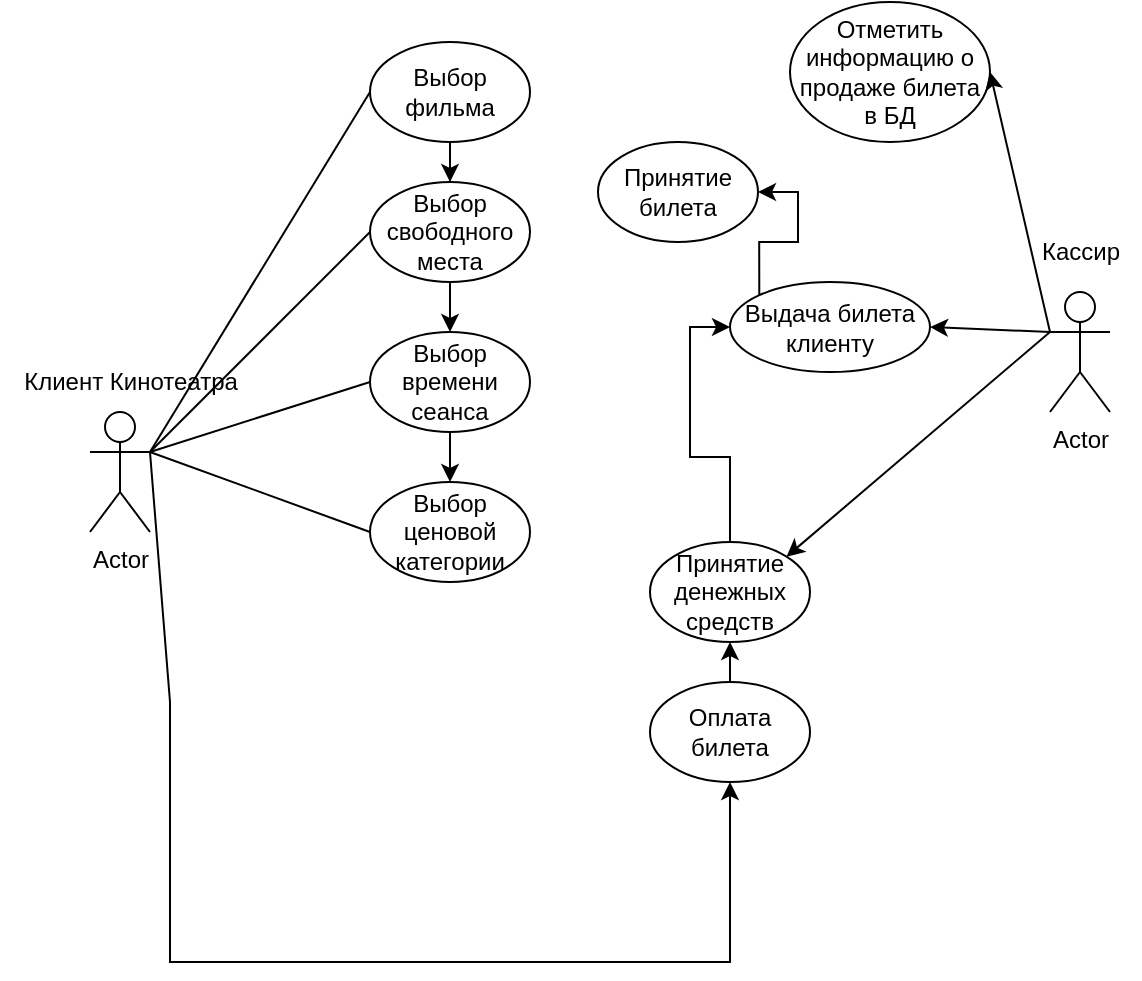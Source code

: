 <mxfile version="21.0.6"><diagram name="Страница 1" id="0wyTduVpvez7c2bvPvZI"><mxGraphModel dx="1633" dy="766" grid="1" gridSize="10" guides="1" tooltips="1" connect="1" arrows="1" fold="1" page="1" pageScale="1" pageWidth="827" pageHeight="1169" math="0" shadow="0"><root><mxCell id="0"/><mxCell id="1" parent="0"/><mxCell id="wm5ADy7CmFCj3qTbaUez-1" value="Actor" style="shape=umlActor;verticalLabelPosition=bottom;verticalAlign=top;html=1;outlineConnect=0;" vertex="1" parent="1"><mxGeometry x="120" y="385" width="30" height="60" as="geometry"/></mxCell><mxCell id="wm5ADy7CmFCj3qTbaUez-2" value="Клиент Кинотеатра" style="text;html=1;align=center;verticalAlign=middle;resizable=0;points=[];autosize=1;strokeColor=none;fillColor=none;" vertex="1" parent="1"><mxGeometry x="75" y="355" width="130" height="30" as="geometry"/></mxCell><mxCell id="wm5ADy7CmFCj3qTbaUez-3" value="Actor" style="shape=umlActor;verticalLabelPosition=bottom;verticalAlign=top;html=1;outlineConnect=0;" vertex="1" parent="1"><mxGeometry x="600" y="325" width="30" height="60" as="geometry"/></mxCell><mxCell id="wm5ADy7CmFCj3qTbaUez-4" value="Кассир" style="text;html=1;align=center;verticalAlign=middle;resizable=0;points=[];autosize=1;strokeColor=none;fillColor=none;" vertex="1" parent="1"><mxGeometry x="585" y="290" width="60" height="30" as="geometry"/></mxCell><mxCell id="wm5ADy7CmFCj3qTbaUez-11" style="edgeStyle=orthogonalEdgeStyle;rounded=0;orthogonalLoop=1;jettySize=auto;html=1;exitX=0.5;exitY=1;exitDx=0;exitDy=0;" edge="1" parent="1" source="wm5ADy7CmFCj3qTbaUez-5" target="wm5ADy7CmFCj3qTbaUez-7"><mxGeometry relative="1" as="geometry"/></mxCell><mxCell id="wm5ADy7CmFCj3qTbaUez-5" value="Выбор фильма" style="ellipse;whiteSpace=wrap;html=1;" vertex="1" parent="1"><mxGeometry x="260" y="200" width="80" height="50" as="geometry"/></mxCell><mxCell id="wm5ADy7CmFCj3qTbaUez-12" style="edgeStyle=orthogonalEdgeStyle;rounded=0;orthogonalLoop=1;jettySize=auto;html=1;exitX=0.5;exitY=1;exitDx=0;exitDy=0;entryX=0.5;entryY=0;entryDx=0;entryDy=0;" edge="1" parent="1" source="wm5ADy7CmFCj3qTbaUez-7" target="wm5ADy7CmFCj3qTbaUez-8"><mxGeometry relative="1" as="geometry"/></mxCell><mxCell id="wm5ADy7CmFCj3qTbaUez-7" value="Выбор свободного места" style="ellipse;whiteSpace=wrap;html=1;" vertex="1" parent="1"><mxGeometry x="260" y="270" width="80" height="50" as="geometry"/></mxCell><mxCell id="wm5ADy7CmFCj3qTbaUez-13" style="edgeStyle=orthogonalEdgeStyle;rounded=0;orthogonalLoop=1;jettySize=auto;html=1;exitX=0.5;exitY=1;exitDx=0;exitDy=0;entryX=0.5;entryY=0;entryDx=0;entryDy=0;" edge="1" parent="1" source="wm5ADy7CmFCj3qTbaUez-8" target="wm5ADy7CmFCj3qTbaUez-9"><mxGeometry relative="1" as="geometry"/></mxCell><mxCell id="wm5ADy7CmFCj3qTbaUez-8" value="Выбор времени сеанса" style="ellipse;whiteSpace=wrap;html=1;" vertex="1" parent="1"><mxGeometry x="260" y="345" width="80" height="50" as="geometry"/></mxCell><mxCell id="wm5ADy7CmFCj3qTbaUez-9" value="Выбор ценовой категории" style="ellipse;whiteSpace=wrap;html=1;" vertex="1" parent="1"><mxGeometry x="260" y="420" width="80" height="50" as="geometry"/></mxCell><mxCell id="wm5ADy7CmFCj3qTbaUez-15" value="" style="endArrow=none;html=1;rounded=1;exitX=1;exitY=0.333;exitDx=0;exitDy=0;exitPerimeter=0;entryX=0;entryY=0.5;entryDx=0;entryDy=0;" edge="1" parent="1" source="wm5ADy7CmFCj3qTbaUez-1" target="wm5ADy7CmFCj3qTbaUez-5"><mxGeometry width="50" height="50" relative="1" as="geometry"><mxPoint x="220" y="370" as="sourcePoint"/><mxPoint x="270" y="320" as="targetPoint"/></mxGeometry></mxCell><mxCell id="wm5ADy7CmFCj3qTbaUez-16" value="" style="endArrow=none;html=1;rounded=0;entryX=0;entryY=0.5;entryDx=0;entryDy=0;exitX=1;exitY=0.333;exitDx=0;exitDy=0;exitPerimeter=0;" edge="1" parent="1" source="wm5ADy7CmFCj3qTbaUez-1" target="wm5ADy7CmFCj3qTbaUez-7"><mxGeometry width="50" height="50" relative="1" as="geometry"><mxPoint x="190" y="430" as="sourcePoint"/><mxPoint x="240" y="380" as="targetPoint"/></mxGeometry></mxCell><mxCell id="wm5ADy7CmFCj3qTbaUez-17" value="" style="endArrow=none;html=1;rounded=0;entryX=0;entryY=0.5;entryDx=0;entryDy=0;exitX=1;exitY=0.333;exitDx=0;exitDy=0;exitPerimeter=0;" edge="1" parent="1" source="wm5ADy7CmFCj3qTbaUez-1" target="wm5ADy7CmFCj3qTbaUez-8"><mxGeometry width="50" height="50" relative="1" as="geometry"><mxPoint x="200" y="470" as="sourcePoint"/><mxPoint x="250" y="420" as="targetPoint"/></mxGeometry></mxCell><mxCell id="wm5ADy7CmFCj3qTbaUez-18" value="" style="endArrow=none;html=1;rounded=0;entryX=0;entryY=0.5;entryDx=0;entryDy=0;exitX=1;exitY=0.333;exitDx=0;exitDy=0;exitPerimeter=0;" edge="1" parent="1" source="wm5ADy7CmFCj3qTbaUez-1" target="wm5ADy7CmFCj3qTbaUez-9"><mxGeometry width="50" height="50" relative="1" as="geometry"><mxPoint x="160" y="410" as="sourcePoint"/><mxPoint x="210" y="510" as="targetPoint"/></mxGeometry></mxCell><mxCell id="wm5ADy7CmFCj3qTbaUez-25" style="edgeStyle=orthogonalEdgeStyle;rounded=0;orthogonalLoop=1;jettySize=auto;html=1;exitX=0.5;exitY=0;exitDx=0;exitDy=0;entryX=0.5;entryY=1;entryDx=0;entryDy=0;" edge="1" parent="1" source="wm5ADy7CmFCj3qTbaUez-20" target="wm5ADy7CmFCj3qTbaUez-23"><mxGeometry relative="1" as="geometry"/></mxCell><mxCell id="wm5ADy7CmFCj3qTbaUez-20" value="Оплата&lt;br&gt;билета" style="ellipse;whiteSpace=wrap;html=1;" vertex="1" parent="1"><mxGeometry x="400" y="520" width="80" height="50" as="geometry"/></mxCell><mxCell id="wm5ADy7CmFCj3qTbaUez-21" value="" style="endArrow=classic;html=1;rounded=0;entryX=0.5;entryY=1;entryDx=0;entryDy=0;exitX=1;exitY=0.333;exitDx=0;exitDy=0;exitPerimeter=0;" edge="1" parent="1" source="wm5ADy7CmFCj3qTbaUez-1" target="wm5ADy7CmFCj3qTbaUez-20"><mxGeometry width="50" height="50" relative="1" as="geometry"><mxPoint x="150" y="660" as="sourcePoint"/><mxPoint x="470" y="660" as="targetPoint"/><Array as="points"><mxPoint x="160" y="530"/><mxPoint x="160" y="660"/><mxPoint x="440" y="660"/></Array></mxGeometry></mxCell><mxCell id="wm5ADy7CmFCj3qTbaUez-32" style="edgeStyle=orthogonalEdgeStyle;rounded=0;orthogonalLoop=1;jettySize=auto;html=1;exitX=0.5;exitY=0;exitDx=0;exitDy=0;entryX=0;entryY=0.5;entryDx=0;entryDy=0;" edge="1" parent="1" source="wm5ADy7CmFCj3qTbaUez-23" target="wm5ADy7CmFCj3qTbaUez-29"><mxGeometry relative="1" as="geometry"/></mxCell><mxCell id="wm5ADy7CmFCj3qTbaUez-23" value="Принятие денежных средств" style="ellipse;whiteSpace=wrap;html=1;" vertex="1" parent="1"><mxGeometry x="400" y="450" width="80" height="50" as="geometry"/></mxCell><mxCell id="wm5ADy7CmFCj3qTbaUez-24" value="" style="endArrow=classic;html=1;rounded=0;entryX=1;entryY=0;entryDx=0;entryDy=0;exitX=0;exitY=0.333;exitDx=0;exitDy=0;exitPerimeter=0;" edge="1" parent="1" source="wm5ADy7CmFCj3qTbaUez-3" target="wm5ADy7CmFCj3qTbaUez-23"><mxGeometry width="50" height="50" relative="1" as="geometry"><mxPoint x="530" y="330" as="sourcePoint"/><mxPoint x="580" y="280" as="targetPoint"/></mxGeometry></mxCell><mxCell id="wm5ADy7CmFCj3qTbaUez-27" value="Отметить информацию о продаже билета в БД" style="ellipse;whiteSpace=wrap;html=1;" vertex="1" parent="1"><mxGeometry x="470" y="180" width="100" height="70" as="geometry"/></mxCell><mxCell id="wm5ADy7CmFCj3qTbaUez-28" value="" style="endArrow=classic;html=1;rounded=0;entryX=1;entryY=0.5;entryDx=0;entryDy=0;exitX=0;exitY=0.333;exitDx=0;exitDy=0;exitPerimeter=0;" edge="1" parent="1" source="wm5ADy7CmFCj3qTbaUez-3" target="wm5ADy7CmFCj3qTbaUez-27"><mxGeometry width="50" height="50" relative="1" as="geometry"><mxPoint x="540" y="340" as="sourcePoint"/><mxPoint x="590" y="290" as="targetPoint"/></mxGeometry></mxCell><mxCell id="wm5ADy7CmFCj3qTbaUez-33" style="edgeStyle=orthogonalEdgeStyle;rounded=0;orthogonalLoop=1;jettySize=auto;html=1;exitX=0;exitY=0;exitDx=0;exitDy=0;entryX=1;entryY=0.5;entryDx=0;entryDy=0;" edge="1" parent="1" source="wm5ADy7CmFCj3qTbaUez-29" target="wm5ADy7CmFCj3qTbaUez-31"><mxGeometry relative="1" as="geometry"/></mxCell><mxCell id="wm5ADy7CmFCj3qTbaUez-29" value="Выдача билета клиенту" style="ellipse;whiteSpace=wrap;html=1;" vertex="1" parent="1"><mxGeometry x="440" y="320" width="100" height="45" as="geometry"/></mxCell><mxCell id="wm5ADy7CmFCj3qTbaUez-30" value="" style="endArrow=classic;html=1;rounded=0;entryX=1;entryY=0.5;entryDx=0;entryDy=0;exitX=0;exitY=0.333;exitDx=0;exitDy=0;exitPerimeter=0;" edge="1" parent="1" source="wm5ADy7CmFCj3qTbaUez-3" target="wm5ADy7CmFCj3qTbaUez-29"><mxGeometry width="50" height="50" relative="1" as="geometry"><mxPoint x="510" y="380" as="sourcePoint"/><mxPoint x="560" y="330" as="targetPoint"/></mxGeometry></mxCell><mxCell id="wm5ADy7CmFCj3qTbaUez-31" value="Принятие билета" style="ellipse;whiteSpace=wrap;html=1;" vertex="1" parent="1"><mxGeometry x="374" y="250" width="80" height="50" as="geometry"/></mxCell></root></mxGraphModel></diagram></mxfile>